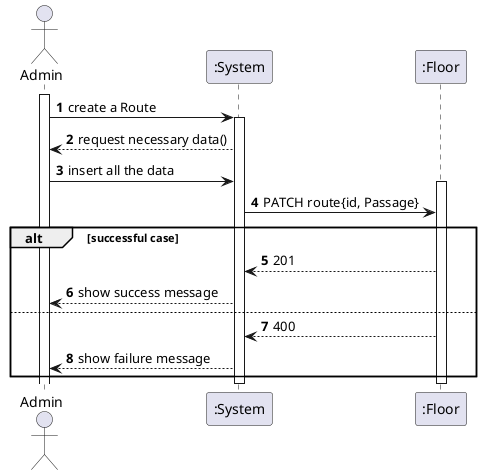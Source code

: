 @startuml
autonumber
'hide footbox
actor "Admin" as admin

participant ":System" as sys
participant ":Floor" as floor

activate admin

admin -> sys: create a Route
activate sys

sys --> admin: request necessary data()
admin -> sys : insert all the data
activate floor
sys -> floor: PATCH route{id, Passage}

alt successful case
    floor --> sys: 201
    sys --> admin: show success message
else
    floor --> sys: 400
    sys --> admin: show failure message
end
deactivate floor
deactivate sys
@enduml